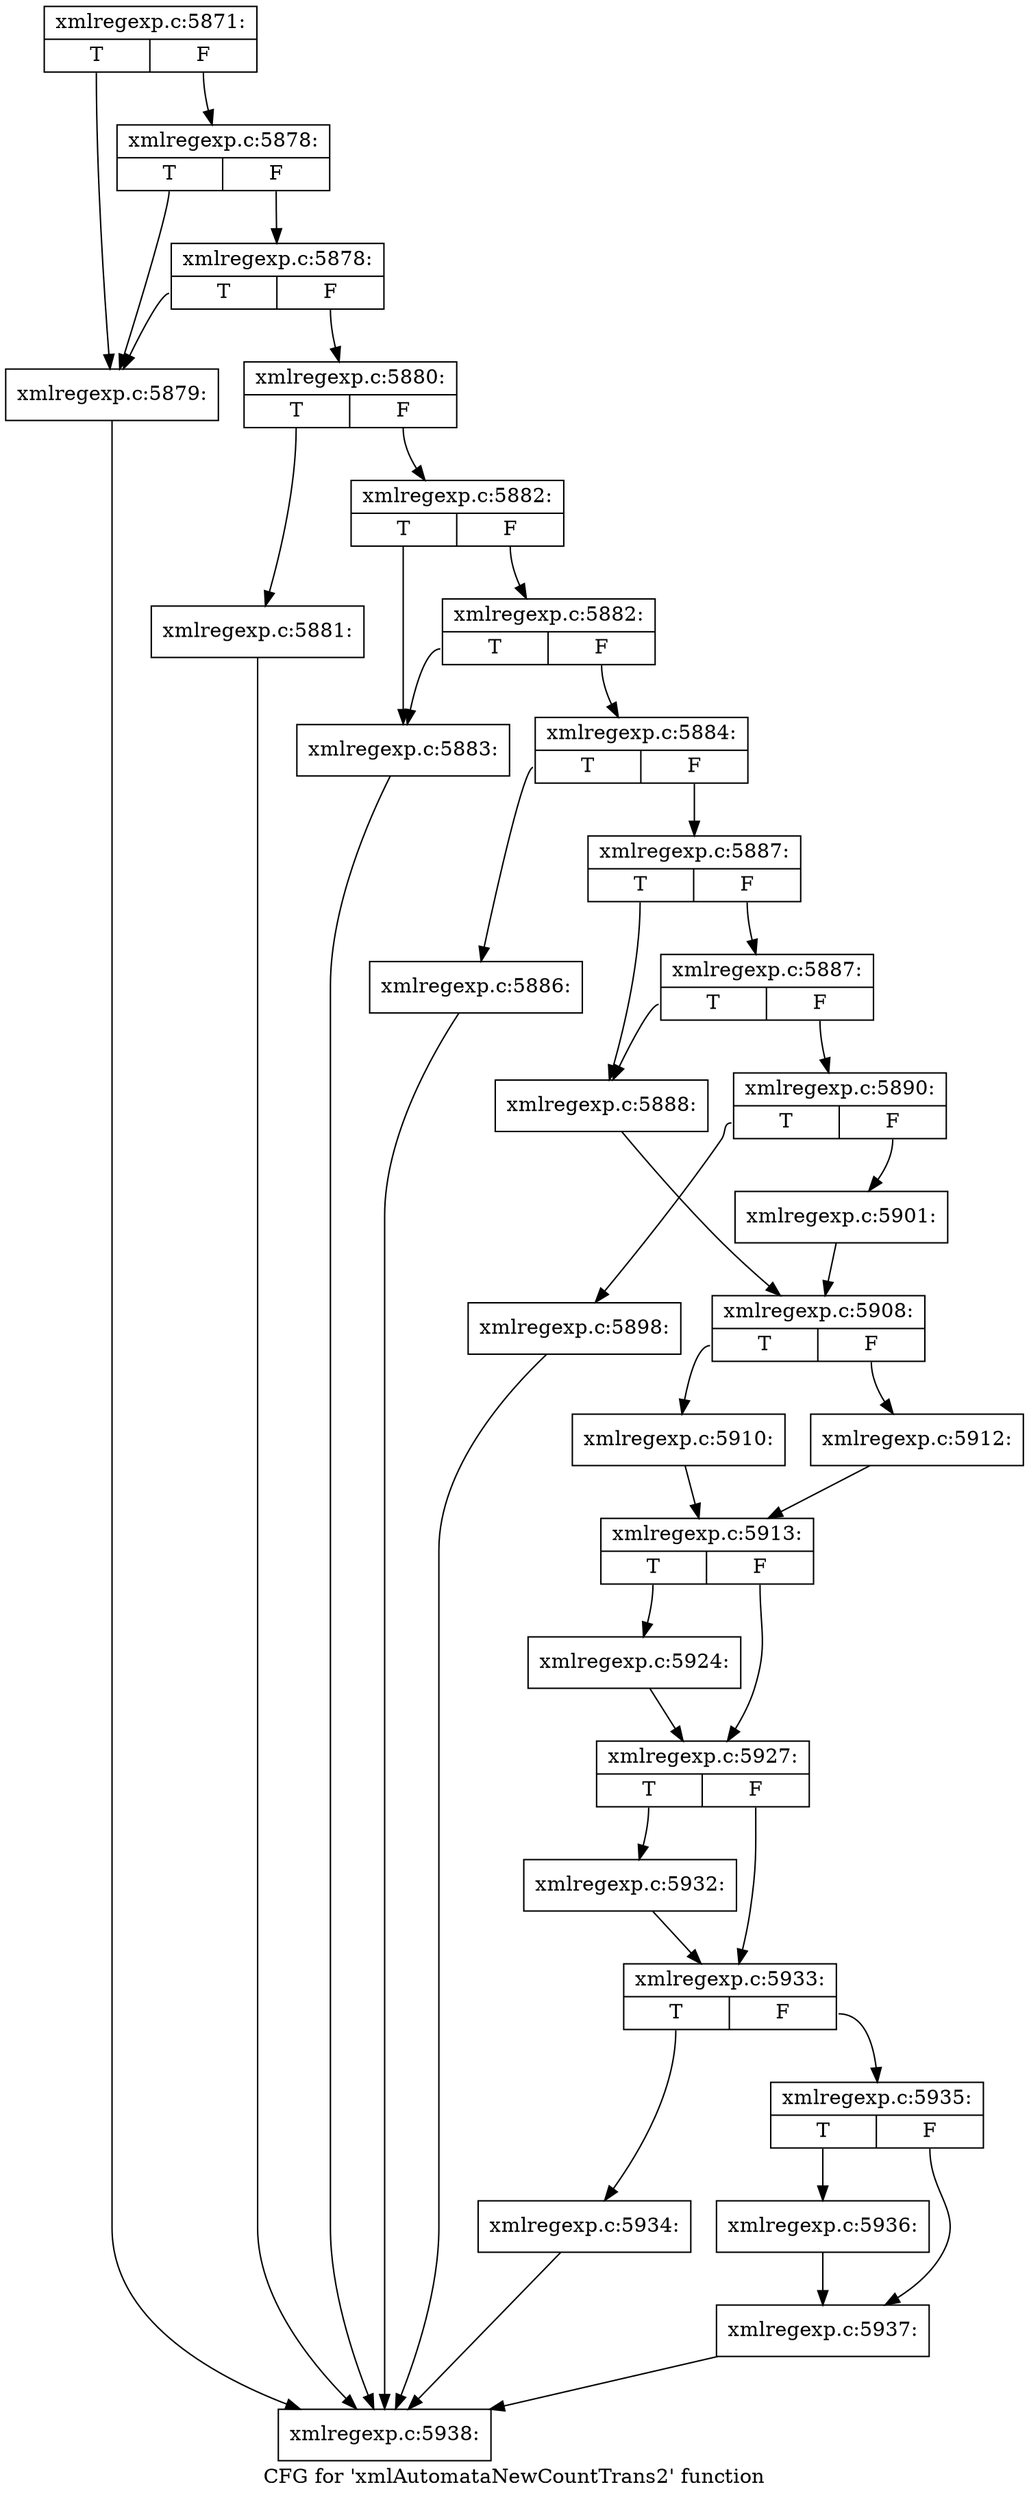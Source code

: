digraph "CFG for 'xmlAutomataNewCountTrans2' function" {
	label="CFG for 'xmlAutomataNewCountTrans2' function";

	Node0x40f5f70 [shape=record,label="{xmlregexp.c:5871:|{<s0>T|<s1>F}}"];
	Node0x40f5f70:s0 -> Node0x40ff420;
	Node0x40f5f70:s1 -> Node0x40ff540;
	Node0x40ff540 [shape=record,label="{xmlregexp.c:5878:|{<s0>T|<s1>F}}"];
	Node0x40ff540:s0 -> Node0x40ff420;
	Node0x40ff540:s1 -> Node0x40ff4c0;
	Node0x40ff4c0 [shape=record,label="{xmlregexp.c:5878:|{<s0>T|<s1>F}}"];
	Node0x40ff4c0:s0 -> Node0x40ff420;
	Node0x40ff4c0:s1 -> Node0x40ff470;
	Node0x40ff420 [shape=record,label="{xmlregexp.c:5879:}"];
	Node0x40ff420 -> Node0x4103690;
	Node0x40ff470 [shape=record,label="{xmlregexp.c:5880:|{<s0>T|<s1>F}}"];
	Node0x40ff470:s0 -> Node0x40ffd60;
	Node0x40ff470:s1 -> Node0x40ffdb0;
	Node0x40ffd60 [shape=record,label="{xmlregexp.c:5881:}"];
	Node0x40ffd60 -> Node0x4103690;
	Node0x40ffdb0 [shape=record,label="{xmlregexp.c:5882:|{<s0>T|<s1>F}}"];
	Node0x40ffdb0:s0 -> Node0x4100210;
	Node0x40ffdb0:s1 -> Node0x41002b0;
	Node0x41002b0 [shape=record,label="{xmlregexp.c:5882:|{<s0>T|<s1>F}}"];
	Node0x41002b0:s0 -> Node0x4100210;
	Node0x41002b0:s1 -> Node0x4100260;
	Node0x4100210 [shape=record,label="{xmlregexp.c:5883:}"];
	Node0x4100210 -> Node0x4103690;
	Node0x4100260 [shape=record,label="{xmlregexp.c:5884:|{<s0>T|<s1>F}}"];
	Node0x4100260:s0 -> Node0x4100c40;
	Node0x4100260:s1 -> Node0x4100c90;
	Node0x4100c40 [shape=record,label="{xmlregexp.c:5886:}"];
	Node0x4100c40 -> Node0x4103690;
	Node0x4100c90 [shape=record,label="{xmlregexp.c:5887:|{<s0>T|<s1>F}}"];
	Node0x4100c90:s0 -> Node0x41010f0;
	Node0x4100c90:s1 -> Node0x41011e0;
	Node0x41011e0 [shape=record,label="{xmlregexp.c:5887:|{<s0>T|<s1>F}}"];
	Node0x41011e0:s0 -> Node0x41010f0;
	Node0x41011e0:s1 -> Node0x4101190;
	Node0x41010f0 [shape=record,label="{xmlregexp.c:5888:}"];
	Node0x41010f0 -> Node0x4101140;
	Node0x4101190 [shape=record,label="{xmlregexp.c:5890:|{<s0>T|<s1>F}}"];
	Node0x4101190:s0 -> Node0x4102ff0;
	Node0x4101190:s1 -> Node0x4103040;
	Node0x4102ff0 [shape=record,label="{xmlregexp.c:5898:}"];
	Node0x4102ff0 -> Node0x4103690;
	Node0x4103040 [shape=record,label="{xmlregexp.c:5901:}"];
	Node0x4103040 -> Node0x4101140;
	Node0x4101140 [shape=record,label="{xmlregexp.c:5908:|{<s0>T|<s1>F}}"];
	Node0x4101140:s0 -> Node0x4104310;
	Node0x4101140:s1 -> Node0x4104fb0;
	Node0x4104310 [shape=record,label="{xmlregexp.c:5910:}"];
	Node0x4104310 -> Node0x4104f60;
	Node0x4104fb0 [shape=record,label="{xmlregexp.c:5912:}"];
	Node0x4104fb0 -> Node0x4104f60;
	Node0x4104f60 [shape=record,label="{xmlregexp.c:5913:|{<s0>T|<s1>F}}"];
	Node0x4104f60:s0 -> Node0x4106310;
	Node0x4104f60:s1 -> Node0x4106f00;
	Node0x4106310 [shape=record,label="{xmlregexp.c:5924:}"];
	Node0x4106310 -> Node0x4106f00;
	Node0x4106f00 [shape=record,label="{xmlregexp.c:5927:|{<s0>T|<s1>F}}"];
	Node0x4106f00:s0 -> Node0x4107ad0;
	Node0x4106f00:s1 -> Node0x41084b0;
	Node0x4107ad0 [shape=record,label="{xmlregexp.c:5932:}"];
	Node0x4107ad0 -> Node0x41084b0;
	Node0x41084b0 [shape=record,label="{xmlregexp.c:5933:|{<s0>T|<s1>F}}"];
	Node0x41084b0:s0 -> Node0x41088b0;
	Node0x41084b0:s1 -> Node0x4108900;
	Node0x41088b0 [shape=record,label="{xmlregexp.c:5934:}"];
	Node0x41088b0 -> Node0x4103690;
	Node0x4108900 [shape=record,label="{xmlregexp.c:5935:|{<s0>T|<s1>F}}"];
	Node0x4108900:s0 -> Node0x4108d20;
	Node0x4108900:s1 -> Node0x4108d70;
	Node0x4108d20 [shape=record,label="{xmlregexp.c:5936:}"];
	Node0x4108d20 -> Node0x4108d70;
	Node0x4108d70 [shape=record,label="{xmlregexp.c:5937:}"];
	Node0x4108d70 -> Node0x4103690;
	Node0x4103690 [shape=record,label="{xmlregexp.c:5938:}"];
}
